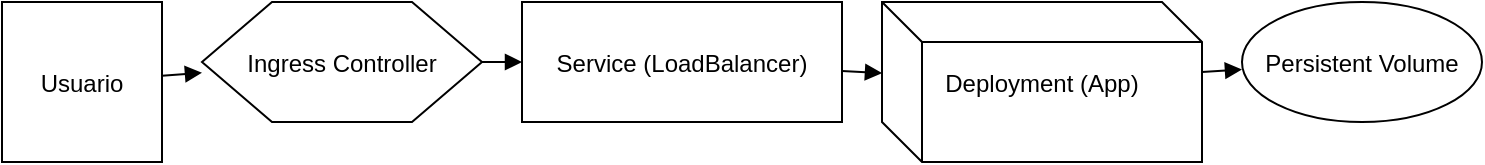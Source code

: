 <mxfile version="28.0.6" pages="2">
  <diagram name="Despliegue Kubernetes" id="K8s">
    <mxGraphModel dx="786" dy="417" grid="0" gridSize="10" guides="1" tooltips="1" connect="1" arrows="1" fold="1" page="1" pageScale="1" pageWidth="827" pageHeight="1169" math="0" shadow="0">
      <root>
        <mxCell id="0" />
        <mxCell id="1" parent="0" />
        <mxCell id="user" value="Usuario" style="shape=man;" parent="1" vertex="1">
          <mxGeometry x="20" y="60" width="80" height="80" as="geometry" />
        </mxCell>
        <mxCell id="ingress" value="Ingress Controller" style="shape=hexagon;" parent="1" vertex="1">
          <mxGeometry x="120" y="60" width="140" height="60" as="geometry" />
        </mxCell>
        <mxCell id="svc" value="Service (LoadBalancer)" style="shape=mxgraph.azure.networking.load_balancer;" parent="1" vertex="1">
          <mxGeometry x="280" y="60" width="160" height="60" as="geometry" />
        </mxCell>
        <mxCell id="deployment" value="Deployment (App)" style="shape=cube;" parent="1" vertex="1">
          <mxGeometry x="460" y="60" width="160" height="80" as="geometry" />
        </mxCell>
        <mxCell id="pv" value="Persistent Volume" style="shape=ellipse;" parent="1" vertex="1">
          <mxGeometry x="640" y="60" width="120" height="60" as="geometry" />
        </mxCell>
        <mxCell id="line1" style="endArrow=block" parent="1" source="user" target="ingress" edge="1">
          <mxGeometry relative="1" as="geometry" />
        </mxCell>
        <mxCell id="line2" style="endArrow=block" parent="1" source="ingress" target="svc" edge="1">
          <mxGeometry relative="1" as="geometry" />
        </mxCell>
        <mxCell id="line3" style="endArrow=block" parent="1" source="svc" target="deployment" edge="1">
          <mxGeometry relative="1" as="geometry" />
        </mxCell>
        <mxCell id="line4" style="endArrow=block" parent="1" source="deployment" target="pv" edge="1">
          <mxGeometry relative="1" as="geometry" />
        </mxCell>
      </root>
    </mxGraphModel>
  </diagram>
  <diagram id="DBxdKavhS0eoY3pW_WSU" name="Página-2">
    <mxGraphModel dx="786" dy="417" grid="1" gridSize="10" guides="1" tooltips="1" connect="1" arrows="1" fold="1" page="1" pageScale="1" pageWidth="827" pageHeight="1169" math="0" shadow="0">
      <root>
        <mxCell id="0" />
        <mxCell id="1" parent="0" />
      </root>
    </mxGraphModel>
  </diagram>
</mxfile>
